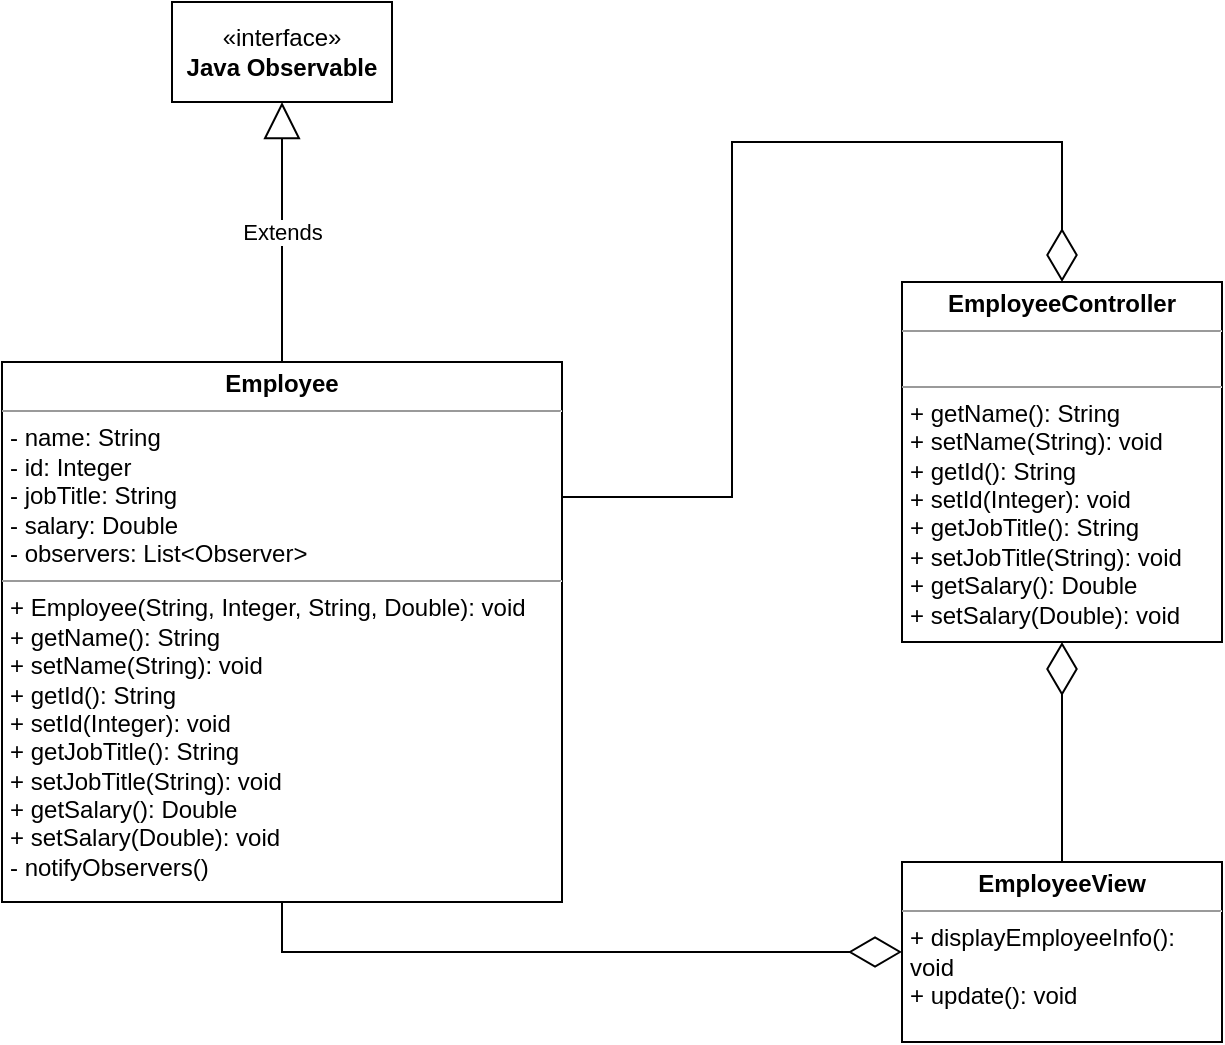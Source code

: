 <mxfile version="21.6.5" type="device">
  <diagram name="Page-1" id="c4acf3e9-155e-7222-9cf6-157b1a14988f">
    <mxGraphModel dx="2014" dy="1109" grid="1" gridSize="10" guides="1" tooltips="1" connect="1" arrows="1" fold="1" page="1" pageScale="1" pageWidth="850" pageHeight="1100" background="none" math="0" shadow="0">
      <root>
        <mxCell id="0" />
        <mxCell id="1" parent="0" />
        <mxCell id="XO2cWrNMsfneFiFGqQwz-7" value="&lt;p style=&quot;margin:0px;margin-top:4px;text-align:center;&quot;&gt;&lt;b&gt;EmployeeController&lt;/b&gt;&lt;/p&gt;&lt;hr size=&quot;1&quot;&gt;&lt;p style=&quot;margin:0px;margin-left:4px;&quot;&gt;&lt;br&gt;&lt;/p&gt;&lt;hr size=&quot;1&quot;&gt;&lt;p style=&quot;border-color: var(--border-color); margin: 0px 0px 0px 4px;&quot;&gt;+ getName(): String&lt;/p&gt;&lt;p style=&quot;border-color: var(--border-color); margin: 0px 0px 0px 4px;&quot;&gt;+ setName(String): void&lt;/p&gt;&lt;p style=&quot;border-color: var(--border-color); margin: 0px 0px 0px 4px;&quot;&gt;+ getId(): String&lt;/p&gt;&lt;p style=&quot;border-color: var(--border-color); margin: 0px 0px 0px 4px;&quot;&gt;+ setId(Integer): void&lt;/p&gt;&lt;p style=&quot;border-color: var(--border-color); margin: 0px 0px 0px 4px;&quot;&gt;+ getJobTitle(): String&lt;/p&gt;&lt;p style=&quot;border-color: var(--border-color); margin: 0px 0px 0px 4px;&quot;&gt;+ setJobTitle(String): void&lt;/p&gt;&lt;p style=&quot;border-color: var(--border-color); margin: 0px 0px 0px 4px;&quot;&gt;+ getSalary(): Double&lt;/p&gt;&lt;p style=&quot;border-color: var(--border-color); margin: 0px 0px 0px 4px;&quot;&gt;+ setSalary(Double): void&lt;/p&gt;" style="verticalAlign=top;align=left;overflow=fill;fontSize=12;fontFamily=Helvetica;html=1;whiteSpace=wrap;" vertex="1" parent="1">
          <mxGeometry x="570" y="390" width="160" height="180" as="geometry" />
        </mxCell>
        <mxCell id="XO2cWrNMsfneFiFGqQwz-8" value="&lt;p style=&quot;margin:0px;margin-top:4px;text-align:center;&quot;&gt;&lt;b&gt;Employee&lt;/b&gt;&lt;/p&gt;&lt;hr size=&quot;1&quot;&gt;&lt;p style=&quot;margin:0px;margin-left:4px;&quot;&gt;- name: String&lt;/p&gt;&lt;p style=&quot;margin:0px;margin-left:4px;&quot;&gt;- id: Integer&lt;/p&gt;&lt;p style=&quot;margin:0px;margin-left:4px;&quot;&gt;- jobTitle: String&lt;/p&gt;&lt;p style=&quot;margin:0px;margin-left:4px;&quot;&gt;- salary: Double&lt;/p&gt;&lt;p style=&quot;margin:0px;margin-left:4px;&quot;&gt;- observers: List&amp;lt;Observer&amp;gt;&lt;/p&gt;&lt;hr size=&quot;1&quot;&gt;&lt;p style=&quot;margin:0px;margin-left:4px;&quot;&gt;+ Employee(String, Integer, String, Double): void&lt;/p&gt;&lt;p style=&quot;margin:0px;margin-left:4px;&quot;&gt;+ getName(): String&lt;/p&gt;&lt;p style=&quot;margin:0px;margin-left:4px;&quot;&gt;+ setName(String): void&lt;/p&gt;&lt;p style=&quot;margin:0px;margin-left:4px;&quot;&gt;+ getId(): String&lt;/p&gt;&lt;p style=&quot;margin:0px;margin-left:4px;&quot;&gt;+ setId(Integer): void&lt;/p&gt;&lt;p style=&quot;margin:0px;margin-left:4px;&quot;&gt;+ getJobTitle(): String&lt;/p&gt;&lt;p style=&quot;margin:0px;margin-left:4px;&quot;&gt;+ setJobTitle(String): void&lt;/p&gt;&lt;p style=&quot;margin:0px;margin-left:4px;&quot;&gt;+ getSalary(): Double&lt;/p&gt;&lt;p style=&quot;margin:0px;margin-left:4px;&quot;&gt;&lt;span style=&quot;background-color: initial;&quot;&gt;+ setSalary(Double): void&lt;/span&gt;&lt;/p&gt;&lt;p style=&quot;margin:0px;margin-left:4px;&quot;&gt;- notifyObservers()&lt;/p&gt;" style="verticalAlign=top;align=left;overflow=fill;fontSize=12;fontFamily=Helvetica;html=1;whiteSpace=wrap;" vertex="1" parent="1">
          <mxGeometry x="120" y="430" width="280" height="270" as="geometry" />
        </mxCell>
        <mxCell id="XO2cWrNMsfneFiFGqQwz-10" value="«interface»&lt;br&gt;&lt;b&gt;Java Observable&lt;br&gt;&lt;/b&gt;" style="html=1;whiteSpace=wrap;" vertex="1" parent="1">
          <mxGeometry x="205" y="250" width="110" height="50" as="geometry" />
        </mxCell>
        <mxCell id="XO2cWrNMsfneFiFGqQwz-11" value="Extends" style="endArrow=block;endSize=16;endFill=0;html=1;rounded=0;entryX=0.5;entryY=1;entryDx=0;entryDy=0;exitX=0.5;exitY=0;exitDx=0;exitDy=0;" edge="1" parent="1" source="XO2cWrNMsfneFiFGqQwz-8" target="XO2cWrNMsfneFiFGqQwz-10">
          <mxGeometry width="160" relative="1" as="geometry">
            <mxPoint x="495" y="540" as="sourcePoint" />
            <mxPoint x="655" y="540" as="targetPoint" />
          </mxGeometry>
        </mxCell>
        <mxCell id="XO2cWrNMsfneFiFGqQwz-15" value="&lt;p style=&quot;margin:0px;margin-top:4px;text-align:center;&quot;&gt;&lt;b&gt;EmployeeView&lt;/b&gt;&lt;/p&gt;&lt;hr size=&quot;1&quot;&gt;&lt;p style=&quot;margin:0px;margin-left:4px;&quot;&gt;&lt;/p&gt;&lt;p style=&quot;margin:0px;margin-left:4px;&quot;&gt;+ displayEmployeeInfo(): void&lt;/p&gt;&lt;p style=&quot;margin:0px;margin-left:4px;&quot;&gt;+ update(): void&lt;/p&gt;" style="verticalAlign=top;align=left;overflow=fill;fontSize=12;fontFamily=Helvetica;html=1;whiteSpace=wrap;" vertex="1" parent="1">
          <mxGeometry x="570" y="680" width="160" height="90" as="geometry" />
        </mxCell>
        <mxCell id="XO2cWrNMsfneFiFGqQwz-18" value="" style="endArrow=diamondThin;endFill=0;endSize=24;html=1;rounded=0;edgeStyle=orthogonalEdgeStyle;exitX=0.5;exitY=1;exitDx=0;exitDy=0;entryX=0;entryY=0.5;entryDx=0;entryDy=0;" edge="1" parent="1" source="XO2cWrNMsfneFiFGqQwz-8" target="XO2cWrNMsfneFiFGqQwz-15">
          <mxGeometry width="160" relative="1" as="geometry">
            <mxPoint x="250" y="770" as="sourcePoint" />
            <mxPoint x="410" y="770" as="targetPoint" />
          </mxGeometry>
        </mxCell>
        <mxCell id="XO2cWrNMsfneFiFGqQwz-19" value="" style="endArrow=diamondThin;endFill=0;endSize=24;html=1;rounded=0;entryX=0.5;entryY=1;entryDx=0;entryDy=0;exitX=0.5;exitY=0;exitDx=0;exitDy=0;" edge="1" parent="1" source="XO2cWrNMsfneFiFGqQwz-15" target="XO2cWrNMsfneFiFGqQwz-7">
          <mxGeometry width="160" relative="1" as="geometry">
            <mxPoint x="400" y="600" as="sourcePoint" />
            <mxPoint x="560" y="600" as="targetPoint" />
          </mxGeometry>
        </mxCell>
        <mxCell id="XO2cWrNMsfneFiFGqQwz-20" value="" style="endArrow=diamondThin;endFill=0;endSize=24;html=1;rounded=0;entryX=0.5;entryY=0;entryDx=0;entryDy=0;edgeStyle=orthogonalEdgeStyle;exitX=1;exitY=0.25;exitDx=0;exitDy=0;" edge="1" parent="1" source="XO2cWrNMsfneFiFGqQwz-8" target="XO2cWrNMsfneFiFGqQwz-7">
          <mxGeometry width="160" relative="1" as="geometry">
            <mxPoint x="400" y="600" as="sourcePoint" />
            <mxPoint x="560" y="600" as="targetPoint" />
            <Array as="points">
              <mxPoint x="485" y="498" />
              <mxPoint x="485" y="320" />
              <mxPoint x="650" y="320" />
            </Array>
          </mxGeometry>
        </mxCell>
      </root>
    </mxGraphModel>
  </diagram>
</mxfile>
